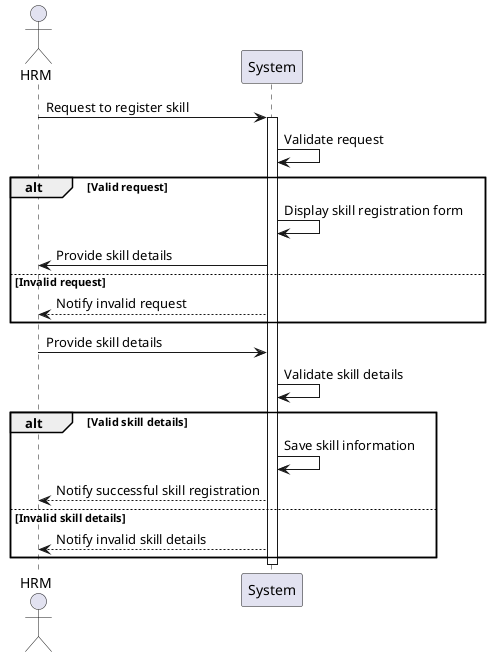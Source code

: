 @startuml
actor "HRM" as HRM
participant "System" as System

HRM -> System: Request to register skill
activate System
System -> System: Validate request
alt Valid request
    System -> System: Display skill registration form
    System -> HRM: Provide skill details
else Invalid request
    System --> HRM: Notify invalid request
end

HRM -> System: Provide skill details
System -> System: Validate skill details
alt Valid skill details
    System -> System: Save skill information
    System --> HRM: Notify successful skill registration
else Invalid skill details
    System --> HRM: Notify invalid skill details
end

deactivate System
@enduml
